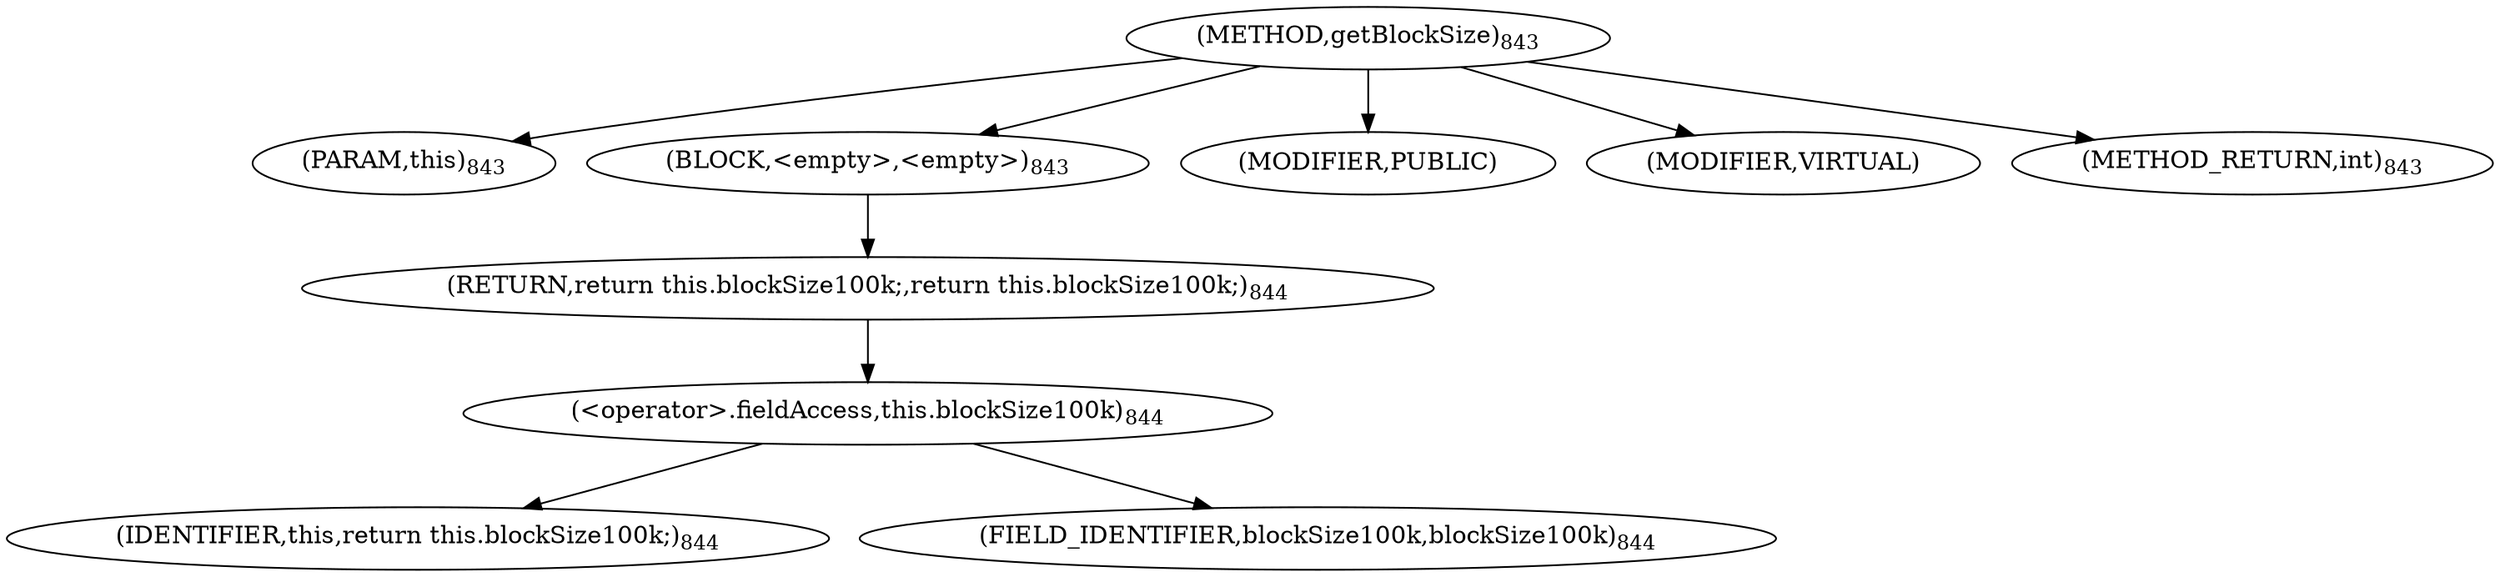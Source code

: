 digraph "getBlockSize" {  
"1994" [label = <(METHOD,getBlockSize)<SUB>843</SUB>> ]
"87" [label = <(PARAM,this)<SUB>843</SUB>> ]
"1995" [label = <(BLOCK,&lt;empty&gt;,&lt;empty&gt;)<SUB>843</SUB>> ]
"1996" [label = <(RETURN,return this.blockSize100k;,return this.blockSize100k;)<SUB>844</SUB>> ]
"1997" [label = <(&lt;operator&gt;.fieldAccess,this.blockSize100k)<SUB>844</SUB>> ]
"86" [label = <(IDENTIFIER,this,return this.blockSize100k;)<SUB>844</SUB>> ]
"1998" [label = <(FIELD_IDENTIFIER,blockSize100k,blockSize100k)<SUB>844</SUB>> ]
"1999" [label = <(MODIFIER,PUBLIC)> ]
"2000" [label = <(MODIFIER,VIRTUAL)> ]
"2001" [label = <(METHOD_RETURN,int)<SUB>843</SUB>> ]
  "1994" -> "87" 
  "1994" -> "1995" 
  "1994" -> "1999" 
  "1994" -> "2000" 
  "1994" -> "2001" 
  "1995" -> "1996" 
  "1996" -> "1997" 
  "1997" -> "86" 
  "1997" -> "1998" 
}
